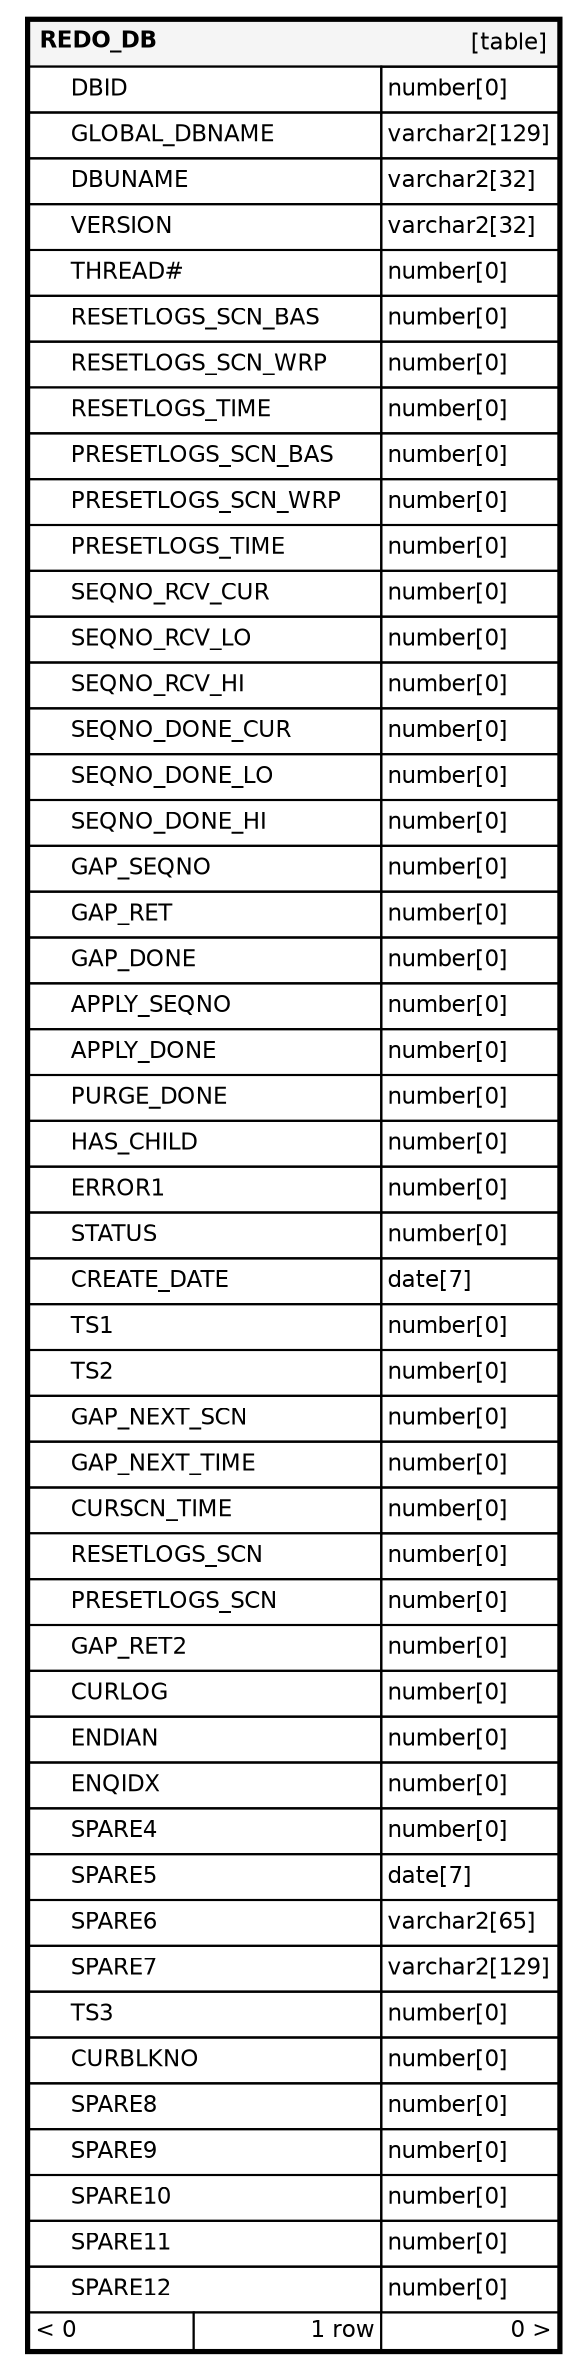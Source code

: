 digraph "REDO_DB" {
  graph [
    rankdir="RL"
    bgcolor="#ffffff"
    nodesep="0.18"
    ranksep="0.46"
    fontname="Helvetica"
    fontsize="11"
    ration="compress"
  ];
  node [
    fontname="Helvetica"
    fontsize="11"
    shape="plaintext"
  ];
  edge [
    arrowsize="0.8"
  ];
  "REDO_DB" [
   label=<
    <TABLE BORDER="2" CELLBORDER="1" CELLSPACING="0" BGCOLOR="#ffffff">
      <TR><TD COLSPAN="4"  BGCOLOR="#f5f5f5"><TABLE BORDER="0" CELLSPACING="0"><TR><TD ALIGN="LEFT"><B>REDO_DB</B></TD><TD ALIGN="RIGHT">[table]</TD></TR></TABLE></TD></TR>
      <TR><TD PORT="DBID" COLSPAN="2" BGCOLOR="#ffffff" ALIGN="LEFT"><TABLE BORDER="0" CELLSPACING="0" ALIGN="LEFT"><TR ALIGN="LEFT"><TD ALIGN="LEFT" FIXEDSIZE="TRUE" WIDTH="15" HEIGHT="16"></TD><TD ALIGN="LEFT" FIXEDSIZE="TRUE" WIDTH="148" HEIGHT="16">DBID</TD></TR></TABLE></TD><TD PORT="DBID.type" ALIGN="LEFT">number[0]</TD></TR>
      <TR><TD PORT="GLOBAL_DBNAME" COLSPAN="2" ALIGN="LEFT"><TABLE BORDER="0" CELLSPACING="0" ALIGN="LEFT"><TR ALIGN="LEFT"><TD ALIGN="LEFT" FIXEDSIZE="TRUE" WIDTH="15" HEIGHT="16"></TD><TD ALIGN="LEFT" FIXEDSIZE="TRUE" WIDTH="148" HEIGHT="16">GLOBAL_DBNAME</TD></TR></TABLE></TD><TD PORT="GLOBAL_DBNAME.type" ALIGN="LEFT">varchar2[129]</TD></TR>
      <TR><TD PORT="DBUNAME" COLSPAN="2" ALIGN="LEFT"><TABLE BORDER="0" CELLSPACING="0" ALIGN="LEFT"><TR ALIGN="LEFT"><TD ALIGN="LEFT" FIXEDSIZE="TRUE" WIDTH="15" HEIGHT="16"></TD><TD ALIGN="LEFT" FIXEDSIZE="TRUE" WIDTH="148" HEIGHT="16">DBUNAME</TD></TR></TABLE></TD><TD PORT="DBUNAME.type" ALIGN="LEFT">varchar2[32]</TD></TR>
      <TR><TD PORT="VERSION" COLSPAN="2" ALIGN="LEFT"><TABLE BORDER="0" CELLSPACING="0" ALIGN="LEFT"><TR ALIGN="LEFT"><TD ALIGN="LEFT" FIXEDSIZE="TRUE" WIDTH="15" HEIGHT="16"></TD><TD ALIGN="LEFT" FIXEDSIZE="TRUE" WIDTH="148" HEIGHT="16">VERSION</TD></TR></TABLE></TD><TD PORT="VERSION.type" ALIGN="LEFT">varchar2[32]</TD></TR>
      <TR><TD PORT="THREAD#" COLSPAN="2" BGCOLOR="#ffffff" ALIGN="LEFT"><TABLE BORDER="0" CELLSPACING="0" ALIGN="LEFT"><TR ALIGN="LEFT"><TD ALIGN="LEFT" FIXEDSIZE="TRUE" WIDTH="15" HEIGHT="16"></TD><TD ALIGN="LEFT" FIXEDSIZE="TRUE" WIDTH="148" HEIGHT="16">THREAD#</TD></TR></TABLE></TD><TD PORT="THREAD#.type" ALIGN="LEFT">number[0]</TD></TR>
      <TR><TD PORT="RESETLOGS_SCN_BAS" COLSPAN="2" ALIGN="LEFT"><TABLE BORDER="0" CELLSPACING="0" ALIGN="LEFT"><TR ALIGN="LEFT"><TD ALIGN="LEFT" FIXEDSIZE="TRUE" WIDTH="15" HEIGHT="16"></TD><TD ALIGN="LEFT" FIXEDSIZE="TRUE" WIDTH="148" HEIGHT="16">RESETLOGS_SCN_BAS</TD></TR></TABLE></TD><TD PORT="RESETLOGS_SCN_BAS.type" ALIGN="LEFT">number[0]</TD></TR>
      <TR><TD PORT="RESETLOGS_SCN_WRP" COLSPAN="2" ALIGN="LEFT"><TABLE BORDER="0" CELLSPACING="0" ALIGN="LEFT"><TR ALIGN="LEFT"><TD ALIGN="LEFT" FIXEDSIZE="TRUE" WIDTH="15" HEIGHT="16"></TD><TD ALIGN="LEFT" FIXEDSIZE="TRUE" WIDTH="148" HEIGHT="16">RESETLOGS_SCN_WRP</TD></TR></TABLE></TD><TD PORT="RESETLOGS_SCN_WRP.type" ALIGN="LEFT">number[0]</TD></TR>
      <TR><TD PORT="RESETLOGS_TIME" COLSPAN="2" BGCOLOR="#ffffff" ALIGN="LEFT"><TABLE BORDER="0" CELLSPACING="0" ALIGN="LEFT"><TR ALIGN="LEFT"><TD ALIGN="LEFT" FIXEDSIZE="TRUE" WIDTH="15" HEIGHT="16"></TD><TD ALIGN="LEFT" FIXEDSIZE="TRUE" WIDTH="148" HEIGHT="16">RESETLOGS_TIME</TD></TR></TABLE></TD><TD PORT="RESETLOGS_TIME.type" ALIGN="LEFT">number[0]</TD></TR>
      <TR><TD PORT="PRESETLOGS_SCN_BAS" COLSPAN="2" ALIGN="LEFT"><TABLE BORDER="0" CELLSPACING="0" ALIGN="LEFT"><TR ALIGN="LEFT"><TD ALIGN="LEFT" FIXEDSIZE="TRUE" WIDTH="15" HEIGHT="16"></TD><TD ALIGN="LEFT" FIXEDSIZE="TRUE" WIDTH="148" HEIGHT="16">PRESETLOGS_SCN_BAS</TD></TR></TABLE></TD><TD PORT="PRESETLOGS_SCN_BAS.type" ALIGN="LEFT">number[0]</TD></TR>
      <TR><TD PORT="PRESETLOGS_SCN_WRP" COLSPAN="2" ALIGN="LEFT"><TABLE BORDER="0" CELLSPACING="0" ALIGN="LEFT"><TR ALIGN="LEFT"><TD ALIGN="LEFT" FIXEDSIZE="TRUE" WIDTH="15" HEIGHT="16"></TD><TD ALIGN="LEFT" FIXEDSIZE="TRUE" WIDTH="148" HEIGHT="16">PRESETLOGS_SCN_WRP</TD></TR></TABLE></TD><TD PORT="PRESETLOGS_SCN_WRP.type" ALIGN="LEFT">number[0]</TD></TR>
      <TR><TD PORT="PRESETLOGS_TIME" COLSPAN="2" ALIGN="LEFT"><TABLE BORDER="0" CELLSPACING="0" ALIGN="LEFT"><TR ALIGN="LEFT"><TD ALIGN="LEFT" FIXEDSIZE="TRUE" WIDTH="15" HEIGHT="16"></TD><TD ALIGN="LEFT" FIXEDSIZE="TRUE" WIDTH="148" HEIGHT="16">PRESETLOGS_TIME</TD></TR></TABLE></TD><TD PORT="PRESETLOGS_TIME.type" ALIGN="LEFT">number[0]</TD></TR>
      <TR><TD PORT="SEQNO_RCV_CUR" COLSPAN="2" ALIGN="LEFT"><TABLE BORDER="0" CELLSPACING="0" ALIGN="LEFT"><TR ALIGN="LEFT"><TD ALIGN="LEFT" FIXEDSIZE="TRUE" WIDTH="15" HEIGHT="16"></TD><TD ALIGN="LEFT" FIXEDSIZE="TRUE" WIDTH="148" HEIGHT="16">SEQNO_RCV_CUR</TD></TR></TABLE></TD><TD PORT="SEQNO_RCV_CUR.type" ALIGN="LEFT">number[0]</TD></TR>
      <TR><TD PORT="SEQNO_RCV_LO" COLSPAN="2" ALIGN="LEFT"><TABLE BORDER="0" CELLSPACING="0" ALIGN="LEFT"><TR ALIGN="LEFT"><TD ALIGN="LEFT" FIXEDSIZE="TRUE" WIDTH="15" HEIGHT="16"></TD><TD ALIGN="LEFT" FIXEDSIZE="TRUE" WIDTH="148" HEIGHT="16">SEQNO_RCV_LO</TD></TR></TABLE></TD><TD PORT="SEQNO_RCV_LO.type" ALIGN="LEFT">number[0]</TD></TR>
      <TR><TD PORT="SEQNO_RCV_HI" COLSPAN="2" ALIGN="LEFT"><TABLE BORDER="0" CELLSPACING="0" ALIGN="LEFT"><TR ALIGN="LEFT"><TD ALIGN="LEFT" FIXEDSIZE="TRUE" WIDTH="15" HEIGHT="16"></TD><TD ALIGN="LEFT" FIXEDSIZE="TRUE" WIDTH="148" HEIGHT="16">SEQNO_RCV_HI</TD></TR></TABLE></TD><TD PORT="SEQNO_RCV_HI.type" ALIGN="LEFT">number[0]</TD></TR>
      <TR><TD PORT="SEQNO_DONE_CUR" COLSPAN="2" ALIGN="LEFT"><TABLE BORDER="0" CELLSPACING="0" ALIGN="LEFT"><TR ALIGN="LEFT"><TD ALIGN="LEFT" FIXEDSIZE="TRUE" WIDTH="15" HEIGHT="16"></TD><TD ALIGN="LEFT" FIXEDSIZE="TRUE" WIDTH="148" HEIGHT="16">SEQNO_DONE_CUR</TD></TR></TABLE></TD><TD PORT="SEQNO_DONE_CUR.type" ALIGN="LEFT">number[0]</TD></TR>
      <TR><TD PORT="SEQNO_DONE_LO" COLSPAN="2" ALIGN="LEFT"><TABLE BORDER="0" CELLSPACING="0" ALIGN="LEFT"><TR ALIGN="LEFT"><TD ALIGN="LEFT" FIXEDSIZE="TRUE" WIDTH="15" HEIGHT="16"></TD><TD ALIGN="LEFT" FIXEDSIZE="TRUE" WIDTH="148" HEIGHT="16">SEQNO_DONE_LO</TD></TR></TABLE></TD><TD PORT="SEQNO_DONE_LO.type" ALIGN="LEFT">number[0]</TD></TR>
      <TR><TD PORT="SEQNO_DONE_HI" COLSPAN="2" ALIGN="LEFT"><TABLE BORDER="0" CELLSPACING="0" ALIGN="LEFT"><TR ALIGN="LEFT"><TD ALIGN="LEFT" FIXEDSIZE="TRUE" WIDTH="15" HEIGHT="16"></TD><TD ALIGN="LEFT" FIXEDSIZE="TRUE" WIDTH="148" HEIGHT="16">SEQNO_DONE_HI</TD></TR></TABLE></TD><TD PORT="SEQNO_DONE_HI.type" ALIGN="LEFT">number[0]</TD></TR>
      <TR><TD PORT="GAP_SEQNO" COLSPAN="2" ALIGN="LEFT"><TABLE BORDER="0" CELLSPACING="0" ALIGN="LEFT"><TR ALIGN="LEFT"><TD ALIGN="LEFT" FIXEDSIZE="TRUE" WIDTH="15" HEIGHT="16"></TD><TD ALIGN="LEFT" FIXEDSIZE="TRUE" WIDTH="148" HEIGHT="16">GAP_SEQNO</TD></TR></TABLE></TD><TD PORT="GAP_SEQNO.type" ALIGN="LEFT">number[0]</TD></TR>
      <TR><TD PORT="GAP_RET" COLSPAN="2" ALIGN="LEFT"><TABLE BORDER="0" CELLSPACING="0" ALIGN="LEFT"><TR ALIGN="LEFT"><TD ALIGN="LEFT" FIXEDSIZE="TRUE" WIDTH="15" HEIGHT="16"></TD><TD ALIGN="LEFT" FIXEDSIZE="TRUE" WIDTH="148" HEIGHT="16">GAP_RET</TD></TR></TABLE></TD><TD PORT="GAP_RET.type" ALIGN="LEFT">number[0]</TD></TR>
      <TR><TD PORT="GAP_DONE" COLSPAN="2" ALIGN="LEFT"><TABLE BORDER="0" CELLSPACING="0" ALIGN="LEFT"><TR ALIGN="LEFT"><TD ALIGN="LEFT" FIXEDSIZE="TRUE" WIDTH="15" HEIGHT="16"></TD><TD ALIGN="LEFT" FIXEDSIZE="TRUE" WIDTH="148" HEIGHT="16">GAP_DONE</TD></TR></TABLE></TD><TD PORT="GAP_DONE.type" ALIGN="LEFT">number[0]</TD></TR>
      <TR><TD PORT="APPLY_SEQNO" COLSPAN="2" ALIGN="LEFT"><TABLE BORDER="0" CELLSPACING="0" ALIGN="LEFT"><TR ALIGN="LEFT"><TD ALIGN="LEFT" FIXEDSIZE="TRUE" WIDTH="15" HEIGHT="16"></TD><TD ALIGN="LEFT" FIXEDSIZE="TRUE" WIDTH="148" HEIGHT="16">APPLY_SEQNO</TD></TR></TABLE></TD><TD PORT="APPLY_SEQNO.type" ALIGN="LEFT">number[0]</TD></TR>
      <TR><TD PORT="APPLY_DONE" COLSPAN="2" ALIGN="LEFT"><TABLE BORDER="0" CELLSPACING="0" ALIGN="LEFT"><TR ALIGN="LEFT"><TD ALIGN="LEFT" FIXEDSIZE="TRUE" WIDTH="15" HEIGHT="16"></TD><TD ALIGN="LEFT" FIXEDSIZE="TRUE" WIDTH="148" HEIGHT="16">APPLY_DONE</TD></TR></TABLE></TD><TD PORT="APPLY_DONE.type" ALIGN="LEFT">number[0]</TD></TR>
      <TR><TD PORT="PURGE_DONE" COLSPAN="2" ALIGN="LEFT"><TABLE BORDER="0" CELLSPACING="0" ALIGN="LEFT"><TR ALIGN="LEFT"><TD ALIGN="LEFT" FIXEDSIZE="TRUE" WIDTH="15" HEIGHT="16"></TD><TD ALIGN="LEFT" FIXEDSIZE="TRUE" WIDTH="148" HEIGHT="16">PURGE_DONE</TD></TR></TABLE></TD><TD PORT="PURGE_DONE.type" ALIGN="LEFT">number[0]</TD></TR>
      <TR><TD PORT="HAS_CHILD" COLSPAN="2" ALIGN="LEFT"><TABLE BORDER="0" CELLSPACING="0" ALIGN="LEFT"><TR ALIGN="LEFT"><TD ALIGN="LEFT" FIXEDSIZE="TRUE" WIDTH="15" HEIGHT="16"></TD><TD ALIGN="LEFT" FIXEDSIZE="TRUE" WIDTH="148" HEIGHT="16">HAS_CHILD</TD></TR></TABLE></TD><TD PORT="HAS_CHILD.type" ALIGN="LEFT">number[0]</TD></TR>
      <TR><TD PORT="ERROR1" COLSPAN="2" ALIGN="LEFT"><TABLE BORDER="0" CELLSPACING="0" ALIGN="LEFT"><TR ALIGN="LEFT"><TD ALIGN="LEFT" FIXEDSIZE="TRUE" WIDTH="15" HEIGHT="16"></TD><TD ALIGN="LEFT" FIXEDSIZE="TRUE" WIDTH="148" HEIGHT="16">ERROR1</TD></TR></TABLE></TD><TD PORT="ERROR1.type" ALIGN="LEFT">number[0]</TD></TR>
      <TR><TD PORT="STATUS" COLSPAN="2" ALIGN="LEFT"><TABLE BORDER="0" CELLSPACING="0" ALIGN="LEFT"><TR ALIGN="LEFT"><TD ALIGN="LEFT" FIXEDSIZE="TRUE" WIDTH="15" HEIGHT="16"></TD><TD ALIGN="LEFT" FIXEDSIZE="TRUE" WIDTH="148" HEIGHT="16">STATUS</TD></TR></TABLE></TD><TD PORT="STATUS.type" ALIGN="LEFT">number[0]</TD></TR>
      <TR><TD PORT="CREATE_DATE" COLSPAN="2" ALIGN="LEFT"><TABLE BORDER="0" CELLSPACING="0" ALIGN="LEFT"><TR ALIGN="LEFT"><TD ALIGN="LEFT" FIXEDSIZE="TRUE" WIDTH="15" HEIGHT="16"></TD><TD ALIGN="LEFT" FIXEDSIZE="TRUE" WIDTH="148" HEIGHT="16">CREATE_DATE</TD></TR></TABLE></TD><TD PORT="CREATE_DATE.type" ALIGN="LEFT">date[7]</TD></TR>
      <TR><TD PORT="TS1" COLSPAN="2" ALIGN="LEFT"><TABLE BORDER="0" CELLSPACING="0" ALIGN="LEFT"><TR ALIGN="LEFT"><TD ALIGN="LEFT" FIXEDSIZE="TRUE" WIDTH="15" HEIGHT="16"></TD><TD ALIGN="LEFT" FIXEDSIZE="TRUE" WIDTH="148" HEIGHT="16">TS1</TD></TR></TABLE></TD><TD PORT="TS1.type" ALIGN="LEFT">number[0]</TD></TR>
      <TR><TD PORT="TS2" COLSPAN="2" ALIGN="LEFT"><TABLE BORDER="0" CELLSPACING="0" ALIGN="LEFT"><TR ALIGN="LEFT"><TD ALIGN="LEFT" FIXEDSIZE="TRUE" WIDTH="15" HEIGHT="16"></TD><TD ALIGN="LEFT" FIXEDSIZE="TRUE" WIDTH="148" HEIGHT="16">TS2</TD></TR></TABLE></TD><TD PORT="TS2.type" ALIGN="LEFT">number[0]</TD></TR>
      <TR><TD PORT="GAP_NEXT_SCN" COLSPAN="2" ALIGN="LEFT"><TABLE BORDER="0" CELLSPACING="0" ALIGN="LEFT"><TR ALIGN="LEFT"><TD ALIGN="LEFT" FIXEDSIZE="TRUE" WIDTH="15" HEIGHT="16"></TD><TD ALIGN="LEFT" FIXEDSIZE="TRUE" WIDTH="148" HEIGHT="16">GAP_NEXT_SCN</TD></TR></TABLE></TD><TD PORT="GAP_NEXT_SCN.type" ALIGN="LEFT">number[0]</TD></TR>
      <TR><TD PORT="GAP_NEXT_TIME" COLSPAN="2" ALIGN="LEFT"><TABLE BORDER="0" CELLSPACING="0" ALIGN="LEFT"><TR ALIGN="LEFT"><TD ALIGN="LEFT" FIXEDSIZE="TRUE" WIDTH="15" HEIGHT="16"></TD><TD ALIGN="LEFT" FIXEDSIZE="TRUE" WIDTH="148" HEIGHT="16">GAP_NEXT_TIME</TD></TR></TABLE></TD><TD PORT="GAP_NEXT_TIME.type" ALIGN="LEFT">number[0]</TD></TR>
      <TR><TD PORT="CURSCN_TIME" COLSPAN="2" ALIGN="LEFT"><TABLE BORDER="0" CELLSPACING="0" ALIGN="LEFT"><TR ALIGN="LEFT"><TD ALIGN="LEFT" FIXEDSIZE="TRUE" WIDTH="15" HEIGHT="16"></TD><TD ALIGN="LEFT" FIXEDSIZE="TRUE" WIDTH="148" HEIGHT="16">CURSCN_TIME</TD></TR></TABLE></TD><TD PORT="CURSCN_TIME.type" ALIGN="LEFT">number[0]</TD></TR>
      <TR><TD PORT="RESETLOGS_SCN" COLSPAN="2" BGCOLOR="#ffffff" ALIGN="LEFT"><TABLE BORDER="0" CELLSPACING="0" ALIGN="LEFT"><TR ALIGN="LEFT"><TD ALIGN="LEFT" FIXEDSIZE="TRUE" WIDTH="15" HEIGHT="16"></TD><TD ALIGN="LEFT" FIXEDSIZE="TRUE" WIDTH="148" HEIGHT="16">RESETLOGS_SCN</TD></TR></TABLE></TD><TD PORT="RESETLOGS_SCN.type" ALIGN="LEFT">number[0]</TD></TR>
      <TR><TD PORT="PRESETLOGS_SCN" COLSPAN="2" ALIGN="LEFT"><TABLE BORDER="0" CELLSPACING="0" ALIGN="LEFT"><TR ALIGN="LEFT"><TD ALIGN="LEFT" FIXEDSIZE="TRUE" WIDTH="15" HEIGHT="16"></TD><TD ALIGN="LEFT" FIXEDSIZE="TRUE" WIDTH="148" HEIGHT="16">PRESETLOGS_SCN</TD></TR></TABLE></TD><TD PORT="PRESETLOGS_SCN.type" ALIGN="LEFT">number[0]</TD></TR>
      <TR><TD PORT="GAP_RET2" COLSPAN="2" ALIGN="LEFT"><TABLE BORDER="0" CELLSPACING="0" ALIGN="LEFT"><TR ALIGN="LEFT"><TD ALIGN="LEFT" FIXEDSIZE="TRUE" WIDTH="15" HEIGHT="16"></TD><TD ALIGN="LEFT" FIXEDSIZE="TRUE" WIDTH="148" HEIGHT="16">GAP_RET2</TD></TR></TABLE></TD><TD PORT="GAP_RET2.type" ALIGN="LEFT">number[0]</TD></TR>
      <TR><TD PORT="CURLOG" COLSPAN="2" ALIGN="LEFT"><TABLE BORDER="0" CELLSPACING="0" ALIGN="LEFT"><TR ALIGN="LEFT"><TD ALIGN="LEFT" FIXEDSIZE="TRUE" WIDTH="15" HEIGHT="16"></TD><TD ALIGN="LEFT" FIXEDSIZE="TRUE" WIDTH="148" HEIGHT="16">CURLOG</TD></TR></TABLE></TD><TD PORT="CURLOG.type" ALIGN="LEFT">number[0]</TD></TR>
      <TR><TD PORT="ENDIAN" COLSPAN="2" ALIGN="LEFT"><TABLE BORDER="0" CELLSPACING="0" ALIGN="LEFT"><TR ALIGN="LEFT"><TD ALIGN="LEFT" FIXEDSIZE="TRUE" WIDTH="15" HEIGHT="16"></TD><TD ALIGN="LEFT" FIXEDSIZE="TRUE" WIDTH="148" HEIGHT="16">ENDIAN</TD></TR></TABLE></TD><TD PORT="ENDIAN.type" ALIGN="LEFT">number[0]</TD></TR>
      <TR><TD PORT="ENQIDX" COLSPAN="2" ALIGN="LEFT"><TABLE BORDER="0" CELLSPACING="0" ALIGN="LEFT"><TR ALIGN="LEFT"><TD ALIGN="LEFT" FIXEDSIZE="TRUE" WIDTH="15" HEIGHT="16"></TD><TD ALIGN="LEFT" FIXEDSIZE="TRUE" WIDTH="148" HEIGHT="16">ENQIDX</TD></TR></TABLE></TD><TD PORT="ENQIDX.type" ALIGN="LEFT">number[0]</TD></TR>
      <TR><TD PORT="SPARE4" COLSPAN="2" ALIGN="LEFT"><TABLE BORDER="0" CELLSPACING="0" ALIGN="LEFT"><TR ALIGN="LEFT"><TD ALIGN="LEFT" FIXEDSIZE="TRUE" WIDTH="15" HEIGHT="16"></TD><TD ALIGN="LEFT" FIXEDSIZE="TRUE" WIDTH="148" HEIGHT="16">SPARE4</TD></TR></TABLE></TD><TD PORT="SPARE4.type" ALIGN="LEFT">number[0]</TD></TR>
      <TR><TD PORT="SPARE5" COLSPAN="2" ALIGN="LEFT"><TABLE BORDER="0" CELLSPACING="0" ALIGN="LEFT"><TR ALIGN="LEFT"><TD ALIGN="LEFT" FIXEDSIZE="TRUE" WIDTH="15" HEIGHT="16"></TD><TD ALIGN="LEFT" FIXEDSIZE="TRUE" WIDTH="148" HEIGHT="16">SPARE5</TD></TR></TABLE></TD><TD PORT="SPARE5.type" ALIGN="LEFT">date[7]</TD></TR>
      <TR><TD PORT="SPARE6" COLSPAN="2" ALIGN="LEFT"><TABLE BORDER="0" CELLSPACING="0" ALIGN="LEFT"><TR ALIGN="LEFT"><TD ALIGN="LEFT" FIXEDSIZE="TRUE" WIDTH="15" HEIGHT="16"></TD><TD ALIGN="LEFT" FIXEDSIZE="TRUE" WIDTH="148" HEIGHT="16">SPARE6</TD></TR></TABLE></TD><TD PORT="SPARE6.type" ALIGN="LEFT">varchar2[65]</TD></TR>
      <TR><TD PORT="SPARE7" COLSPAN="2" ALIGN="LEFT"><TABLE BORDER="0" CELLSPACING="0" ALIGN="LEFT"><TR ALIGN="LEFT"><TD ALIGN="LEFT" FIXEDSIZE="TRUE" WIDTH="15" HEIGHT="16"></TD><TD ALIGN="LEFT" FIXEDSIZE="TRUE" WIDTH="148" HEIGHT="16">SPARE7</TD></TR></TABLE></TD><TD PORT="SPARE7.type" ALIGN="LEFT">varchar2[129]</TD></TR>
      <TR><TD PORT="TS3" COLSPAN="2" ALIGN="LEFT"><TABLE BORDER="0" CELLSPACING="0" ALIGN="LEFT"><TR ALIGN="LEFT"><TD ALIGN="LEFT" FIXEDSIZE="TRUE" WIDTH="15" HEIGHT="16"></TD><TD ALIGN="LEFT" FIXEDSIZE="TRUE" WIDTH="148" HEIGHT="16">TS3</TD></TR></TABLE></TD><TD PORT="TS3.type" ALIGN="LEFT">number[0]</TD></TR>
      <TR><TD PORT="CURBLKNO" COLSPAN="2" ALIGN="LEFT"><TABLE BORDER="0" CELLSPACING="0" ALIGN="LEFT"><TR ALIGN="LEFT"><TD ALIGN="LEFT" FIXEDSIZE="TRUE" WIDTH="15" HEIGHT="16"></TD><TD ALIGN="LEFT" FIXEDSIZE="TRUE" WIDTH="148" HEIGHT="16">CURBLKNO</TD></TR></TABLE></TD><TD PORT="CURBLKNO.type" ALIGN="LEFT">number[0]</TD></TR>
      <TR><TD PORT="SPARE8" COLSPAN="2" ALIGN="LEFT"><TABLE BORDER="0" CELLSPACING="0" ALIGN="LEFT"><TR ALIGN="LEFT"><TD ALIGN="LEFT" FIXEDSIZE="TRUE" WIDTH="15" HEIGHT="16"></TD><TD ALIGN="LEFT" FIXEDSIZE="TRUE" WIDTH="148" HEIGHT="16">SPARE8</TD></TR></TABLE></TD><TD PORT="SPARE8.type" ALIGN="LEFT">number[0]</TD></TR>
      <TR><TD PORT="SPARE9" COLSPAN="2" ALIGN="LEFT"><TABLE BORDER="0" CELLSPACING="0" ALIGN="LEFT"><TR ALIGN="LEFT"><TD ALIGN="LEFT" FIXEDSIZE="TRUE" WIDTH="15" HEIGHT="16"></TD><TD ALIGN="LEFT" FIXEDSIZE="TRUE" WIDTH="148" HEIGHT="16">SPARE9</TD></TR></TABLE></TD><TD PORT="SPARE9.type" ALIGN="LEFT">number[0]</TD></TR>
      <TR><TD PORT="SPARE10" COLSPAN="2" ALIGN="LEFT"><TABLE BORDER="0" CELLSPACING="0" ALIGN="LEFT"><TR ALIGN="LEFT"><TD ALIGN="LEFT" FIXEDSIZE="TRUE" WIDTH="15" HEIGHT="16"></TD><TD ALIGN="LEFT" FIXEDSIZE="TRUE" WIDTH="148" HEIGHT="16">SPARE10</TD></TR></TABLE></TD><TD PORT="SPARE10.type" ALIGN="LEFT">number[0]</TD></TR>
      <TR><TD PORT="SPARE11" COLSPAN="2" ALIGN="LEFT"><TABLE BORDER="0" CELLSPACING="0" ALIGN="LEFT"><TR ALIGN="LEFT"><TD ALIGN="LEFT" FIXEDSIZE="TRUE" WIDTH="15" HEIGHT="16"></TD><TD ALIGN="LEFT" FIXEDSIZE="TRUE" WIDTH="148" HEIGHT="16">SPARE11</TD></TR></TABLE></TD><TD PORT="SPARE11.type" ALIGN="LEFT">number[0]</TD></TR>
      <TR><TD PORT="SPARE12" COLSPAN="2" ALIGN="LEFT"><TABLE BORDER="0" CELLSPACING="0" ALIGN="LEFT"><TR ALIGN="LEFT"><TD ALIGN="LEFT" FIXEDSIZE="TRUE" WIDTH="15" HEIGHT="16"></TD><TD ALIGN="LEFT" FIXEDSIZE="TRUE" WIDTH="148" HEIGHT="16">SPARE12</TD></TR></TABLE></TD><TD PORT="SPARE12.type" ALIGN="LEFT">number[0]</TD></TR>
      <TR><TD ALIGN="LEFT" BGCOLOR="#ffffff">&lt; 0</TD><TD ALIGN="RIGHT" BGCOLOR="#ffffff">1 row</TD><TD ALIGN="RIGHT" BGCOLOR="#ffffff">0 &gt;</TD></TR>
    </TABLE>>
    URL="tables/REDO_DB.html"
    target="_top"
    tooltip="REDO_DB"
  ];
}
